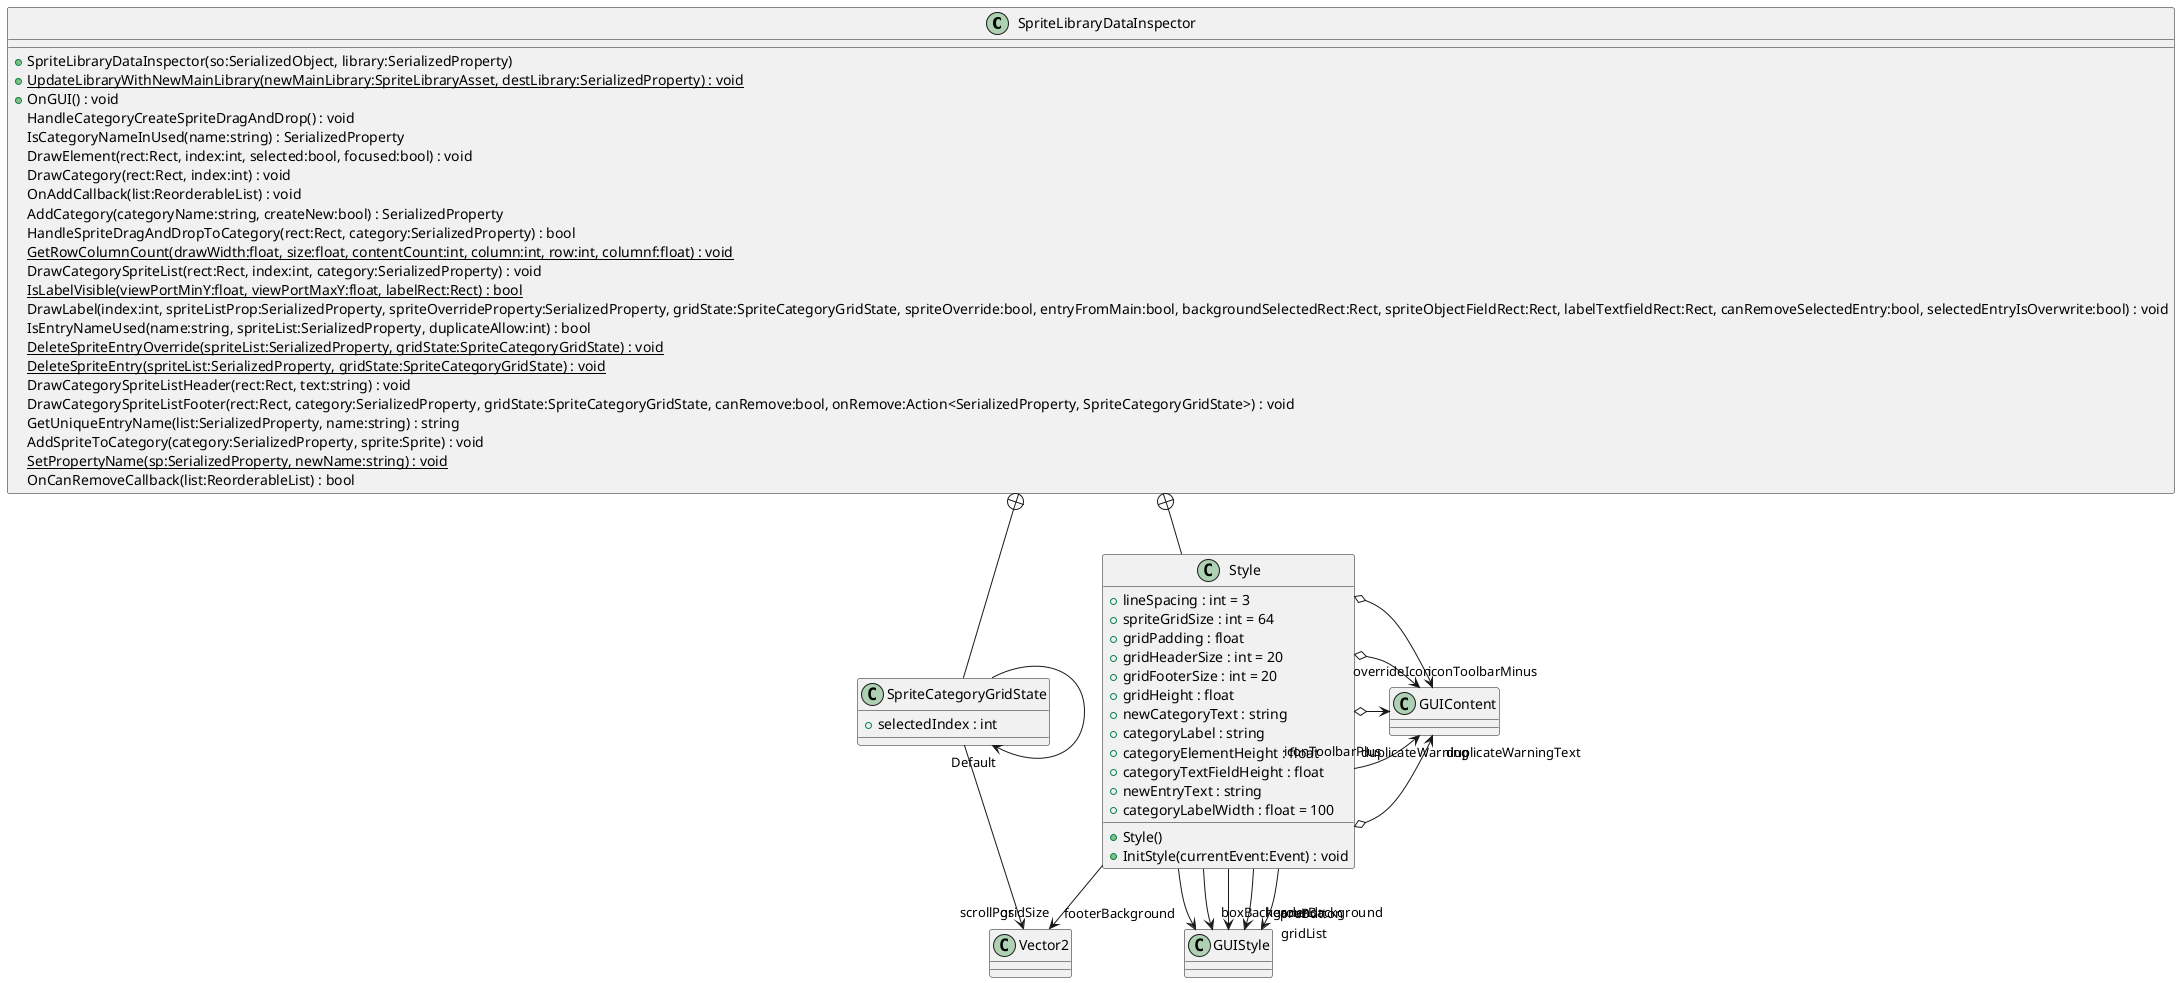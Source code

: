 @startuml
class SpriteLibraryDataInspector {
    + SpriteLibraryDataInspector(so:SerializedObject, library:SerializedProperty)
    + {static} UpdateLibraryWithNewMainLibrary(newMainLibrary:SpriteLibraryAsset, destLibrary:SerializedProperty) : void
    + OnGUI() : void
    HandleCategoryCreateSpriteDragAndDrop() : void
    IsCategoryNameInUsed(name:string) : SerializedProperty
    DrawElement(rect:Rect, index:int, selected:bool, focused:bool) : void
    DrawCategory(rect:Rect, index:int) : void
    OnAddCallback(list:ReorderableList) : void
    AddCategory(categoryName:string, createNew:bool) : SerializedProperty
    HandleSpriteDragAndDropToCategory(rect:Rect, category:SerializedProperty) : bool
    {static} GetRowColumnCount(drawWidth:float, size:float, contentCount:int, column:int, row:int, columnf:float) : void
    DrawCategorySpriteList(rect:Rect, index:int, category:SerializedProperty) : void
    {static} IsLabelVisible(viewPortMinY:float, viewPortMaxY:float, labelRect:Rect) : bool
    DrawLabel(index:int, spriteListProp:SerializedProperty, spriteOverrideProperty:SerializedProperty, gridState:SpriteCategoryGridState, spriteOverride:bool, entryFromMain:bool, backgroundSelectedRect:Rect, spriteObjectFieldRect:Rect, labelTextfieldRect:Rect, canRemoveSelectedEntry:bool, selectedEntryIsOverwrite:bool) : void
    IsEntryNameUsed(name:string, spriteList:SerializedProperty, duplicateAllow:int) : bool
    {static} DeleteSpriteEntryOverride(spriteList:SerializedProperty, gridState:SpriteCategoryGridState) : void
    {static} DeleteSpriteEntry(spriteList:SerializedProperty, gridState:SpriteCategoryGridState) : void
    DrawCategorySpriteListHeader(rect:Rect, text:string) : void
    DrawCategorySpriteListFooter(rect:Rect, category:SerializedProperty, gridState:SpriteCategoryGridState, canRemove:bool, onRemove:Action<SerializedProperty, SpriteCategoryGridState>) : void
    GetUniqueEntryName(list:SerializedProperty, name:string) : string
    AddSpriteToCategory(category:SerializedProperty, sprite:Sprite) : void
    {static} SetPropertyName(sp:SerializedProperty, newName:string) : void
    OnCanRemoveCallback(list:ReorderableList) : bool
}
class Style {
    + lineSpacing : int = 3
    + spriteGridSize : int = 64
    + gridPadding : float
    + gridHeaderSize : int = 20
    + gridFooterSize : int = 20
    + gridHeight : float
    + newCategoryText : string
    + categoryLabel : string
    + categoryElementHeight : float
    + categoryTextFieldHeight : float
    + newEntryText : string
    + categoryLabelWidth : float = 100
    + Style()
    + InitStyle(currentEvent:Event) : void
}
class SpriteCategoryGridState {
    + selectedIndex : int
}
SpriteLibraryDataInspector +-- Style
Style o-> "duplicateWarningText" GUIContent
Style --> "duplicateWarning" GUIContent
Style --> "gridSize" Vector2
Style --> "footerBackground" GUIStyle
Style --> "boxBackground" GUIStyle
Style --> "preButton" GUIStyle
Style --> "headerBackground" GUIStyle
Style --> "gridList" GUIStyle
Style o-> "iconToolbarPlus" GUIContent
Style o-> "iconToolbarMinus" GUIContent
Style o-> "overrideIcon" GUIContent
SpriteLibraryDataInspector +-- SpriteCategoryGridState
SpriteCategoryGridState --> "scrollPos" Vector2
SpriteCategoryGridState --> "Default" SpriteCategoryGridState
@enduml
